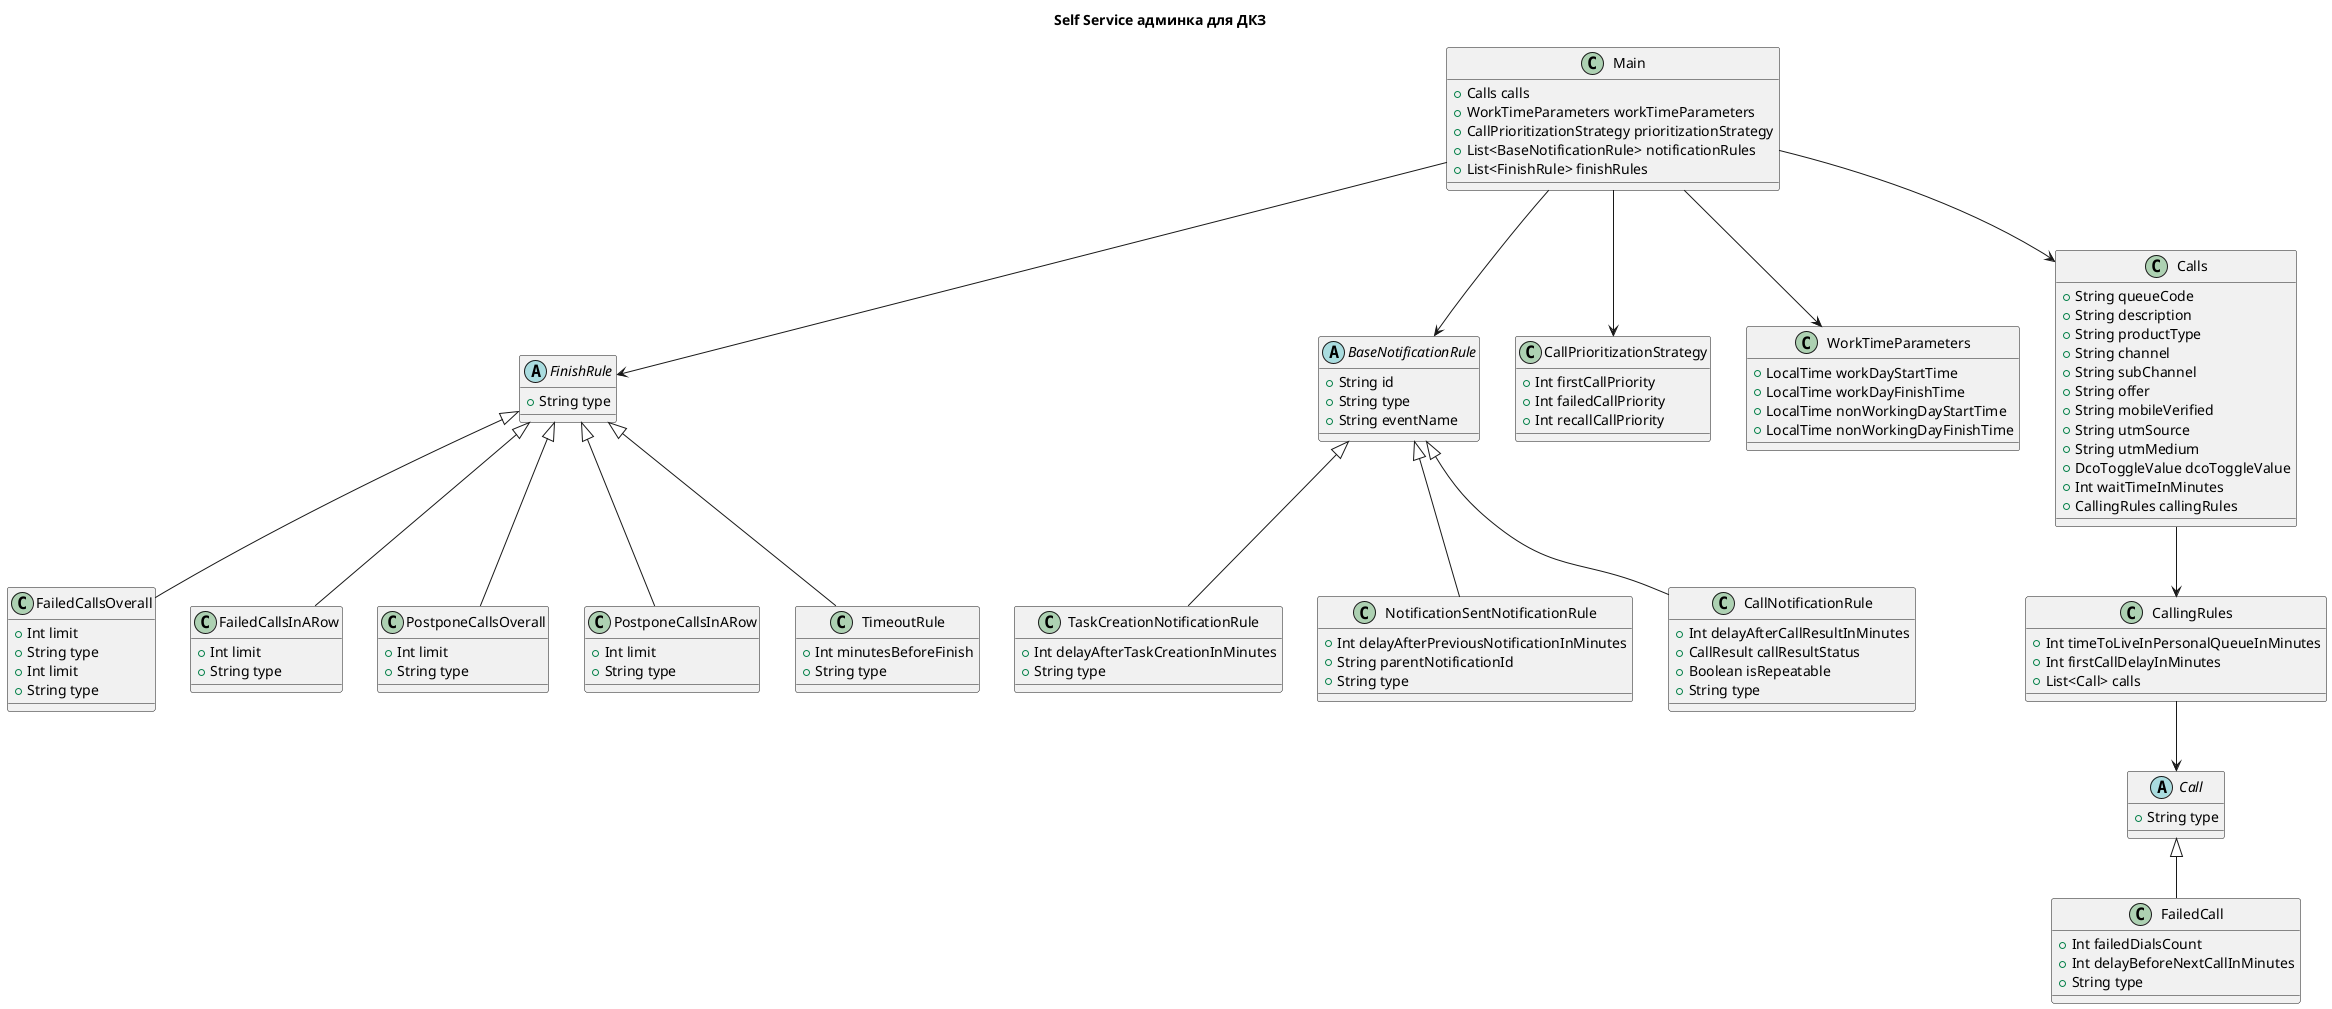 @startuml
title Self Service админка для ДКЗ

top to bottom direction

'!includeurl https://raw.githubusercontent.com/RicardoNiepel/C4-PlantUML/master/C4_Component.puml

class Main {
    +Calls calls
    +WorkTimeParameters workTimeParameters
    +CallPrioritizationStrategy prioritizationStrategy
    +List<BaseNotificationRule> notificationRules
    +List<FinishRule> finishRules
}

abstract class FinishRule {
    +String type
}

class FailedCallsOverall {
    +Int limit
    +String type
}

class FailedCallsInARow {
    +Int limit
    +String type
}

class PostponeCallsOverall {
    +Int limit
    +String type
}

class PostponeCallsInARow {
    +Int limit
    +String type
}

class TimeoutRule {
    +Int minutesBeforeFinish
    +String type
}

class FailedCallsOverall {
    +Int limit
    +String type
}

abstract class BaseNotificationRule {
    +String id
    +String type
    +String eventName
}

class TaskCreationNotificationRule {
    +Int delayAfterTaskCreationInMinutes
    +String type
}

class NotificationSentNotificationRule {
    +Int delayAfterPreviousNotificationInMinutes
    +String parentNotificationId
    +String type
}

class CallNotificationRule {
    +Int delayAfterCallResultInMinutes
    +CallResult callResultStatus
    +Boolean isRepeatable
    +String type
}


class CallPrioritizationStrategy {
    +Int firstCallPriority
    +Int failedCallPriority
    +Int recallCallPriority
}

class WorkTimeParameters {
    +LocalTime workDayStartTime
    +LocalTime workDayFinishTime
    +LocalTime nonWorkingDayStartTime
    +LocalTime nonWorkingDayFinishTime
}

class Calls {
  +String queueCode
  +String description
  +String productType
  +String channel
  +String subChannel
  +String offer
  +String mobileVerified
  +String utmSource
  +String utmMedium
  +DcoToggleValue dcoToggleValue
  +Int waitTimeInMinutes
  +CallingRules callingRules
}

class CallingRules {
    +Int timeToLiveInPersonalQueueInMinutes
    +Int firstCallDelayInMinutes
    +List<Call> calls
}

abstract class Call {
    +String type
}

class FailedCall {
    +Int failedDialsCount
    +Int delayBeforeNextCallInMinutes
    +String type
}


Main --> Calls
Main --> WorkTimeParameters
Main --> CallPrioritizationStrategy
Main --> BaseNotificationRule
Main --> FinishRule

BaseNotificationRule <|-- TaskCreationNotificationRule
BaseNotificationRule <|-- NotificationSentNotificationRule
BaseNotificationRule <|-- CallNotificationRule

Calls --> CallingRules

CallingRules --> Call
Call <|-- FailedCall

FinishRule <|-- FailedCallsOverall
FinishRule <|-- FailedCallsInARow
FinishRule <|-- PostponeCallsOverall
FinishRule <|-- PostponeCallsInARow
FinishRule <|-- TimeoutRule


@enduml